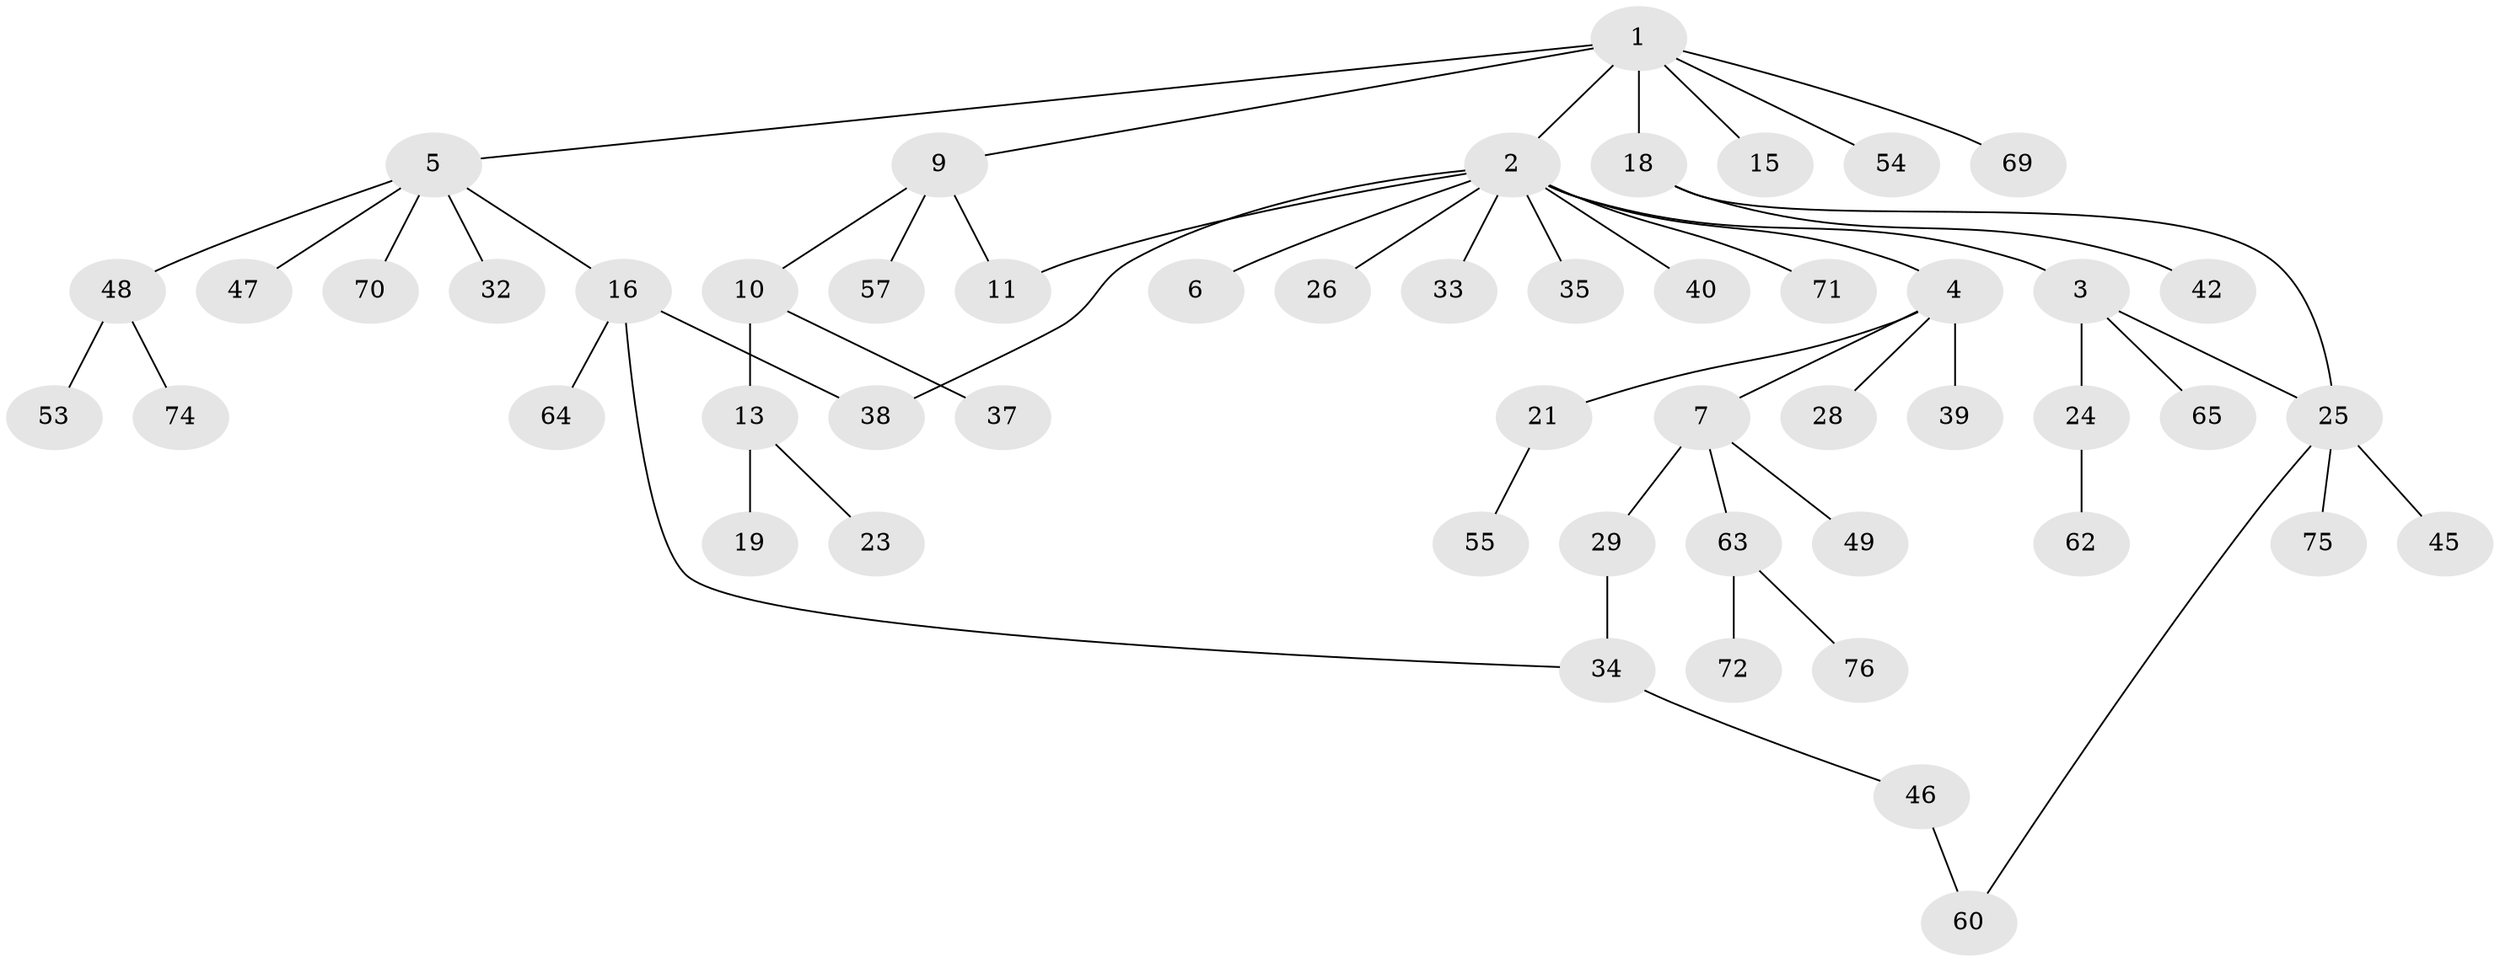 // original degree distribution, {6: 0.012987012987012988, 8: 0.012987012987012988, 4: 0.1038961038961039, 5: 0.03896103896103896, 1: 0.45454545454545453, 2: 0.2727272727272727, 3: 0.1038961038961039}
// Generated by graph-tools (version 1.1) at 2025/10/02/27/25 16:10:55]
// undirected, 52 vertices, 56 edges
graph export_dot {
graph [start="1"]
  node [color=gray90,style=filled];
  1 [super="+17"];
  2 [super="+8"];
  3 [super="+14"];
  4 [super="+20"];
  5 [super="+31"];
  6;
  7 [super="+12"];
  9 [super="+50"];
  10 [super="+51"];
  11 [super="+68"];
  13 [super="+58"];
  15 [super="+56"];
  16 [super="+22"];
  18 [super="+36"];
  19 [super="+41"];
  21 [super="+43"];
  23 [super="+67"];
  24 [super="+27"];
  25 [super="+30"];
  26;
  28;
  29;
  32 [super="+66"];
  33 [super="+44"];
  34 [super="+59"];
  35;
  37 [super="+73"];
  38;
  39;
  40;
  42;
  45;
  46 [super="+61"];
  47;
  48 [super="+52"];
  49;
  53;
  54;
  55;
  57;
  60;
  62;
  63 [super="+77"];
  64;
  65;
  69;
  70;
  71;
  72;
  74;
  75;
  76;
  1 -- 2;
  1 -- 5;
  1 -- 9;
  1 -- 15;
  1 -- 18;
  1 -- 69;
  1 -- 54;
  2 -- 3;
  2 -- 4;
  2 -- 6;
  2 -- 26;
  2 -- 40;
  2 -- 33;
  2 -- 35;
  2 -- 38;
  2 -- 71;
  2 -- 11;
  3 -- 25;
  3 -- 65;
  3 -- 24;
  4 -- 7;
  4 -- 28;
  4 -- 39;
  4 -- 21;
  5 -- 16;
  5 -- 48;
  5 -- 70;
  5 -- 32;
  5 -- 47;
  7 -- 49;
  7 -- 63;
  7 -- 29;
  9 -- 10;
  9 -- 11;
  9 -- 57;
  10 -- 13;
  10 -- 37;
  13 -- 19;
  13 -- 23;
  16 -- 64;
  16 -- 38;
  16 -- 34;
  18 -- 42;
  18 -- 25;
  21 -- 55;
  24 -- 62;
  25 -- 75;
  25 -- 60;
  25 -- 45;
  29 -- 34;
  34 -- 46;
  46 -- 60;
  48 -- 74;
  48 -- 53;
  63 -- 72;
  63 -- 76;
}
